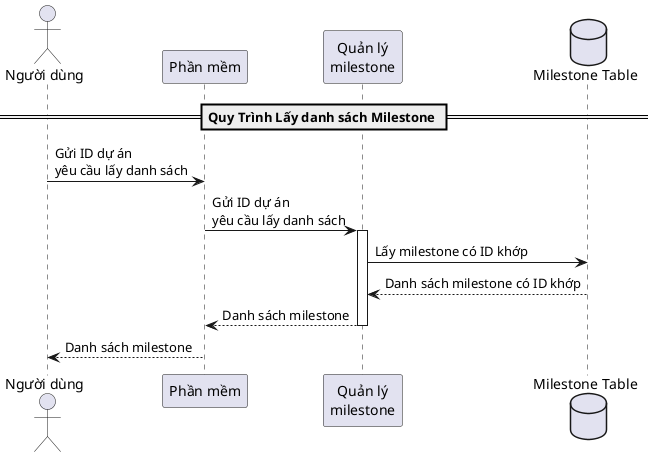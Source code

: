 @startuml
actor "Người dùng" as nd
participant "Phần mềm" as pm
participant "Quản lý\nmilestone" as qlml
database "Milestone Table" as dbm

== Quy Trình Lấy danh sách Milestone ==
nd -> pm : Gửi ID dự án\nyêu cầu lấy danh sách
pm -> qlml : Gửi ID dự án\nyêu cầu lấy danh sách
activate qlml
qlml -> dbm : Lấy milestone có ID khớp
dbm --> qlml : Danh sách milestone có ID khớp
qlml --> pm : Danh sách milestone
deactivate qlml
pm --> nd : Danh sách milestone
@enduml